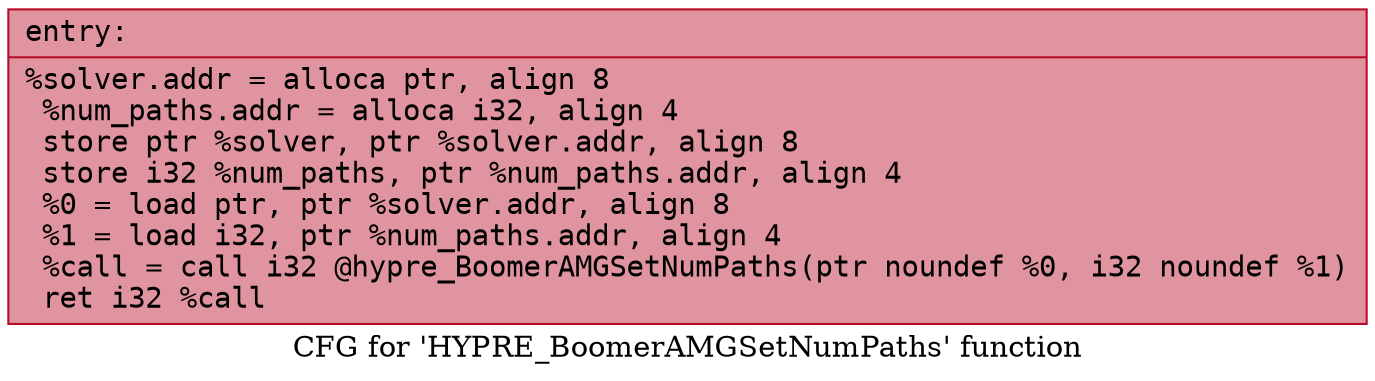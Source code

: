 digraph "CFG for 'HYPRE_BoomerAMGSetNumPaths' function" {
	label="CFG for 'HYPRE_BoomerAMGSetNumPaths' function";

	Node0x55f5a9a88320 [shape=record,color="#b70d28ff", style=filled, fillcolor="#b70d2870" fontname="Courier",label="{entry:\l|  %solver.addr = alloca ptr, align 8\l  %num_paths.addr = alloca i32, align 4\l  store ptr %solver, ptr %solver.addr, align 8\l  store i32 %num_paths, ptr %num_paths.addr, align 4\l  %0 = load ptr, ptr %solver.addr, align 8\l  %1 = load i32, ptr %num_paths.addr, align 4\l  %call = call i32 @hypre_BoomerAMGSetNumPaths(ptr noundef %0, i32 noundef %1)\l  ret i32 %call\l}"];
}

